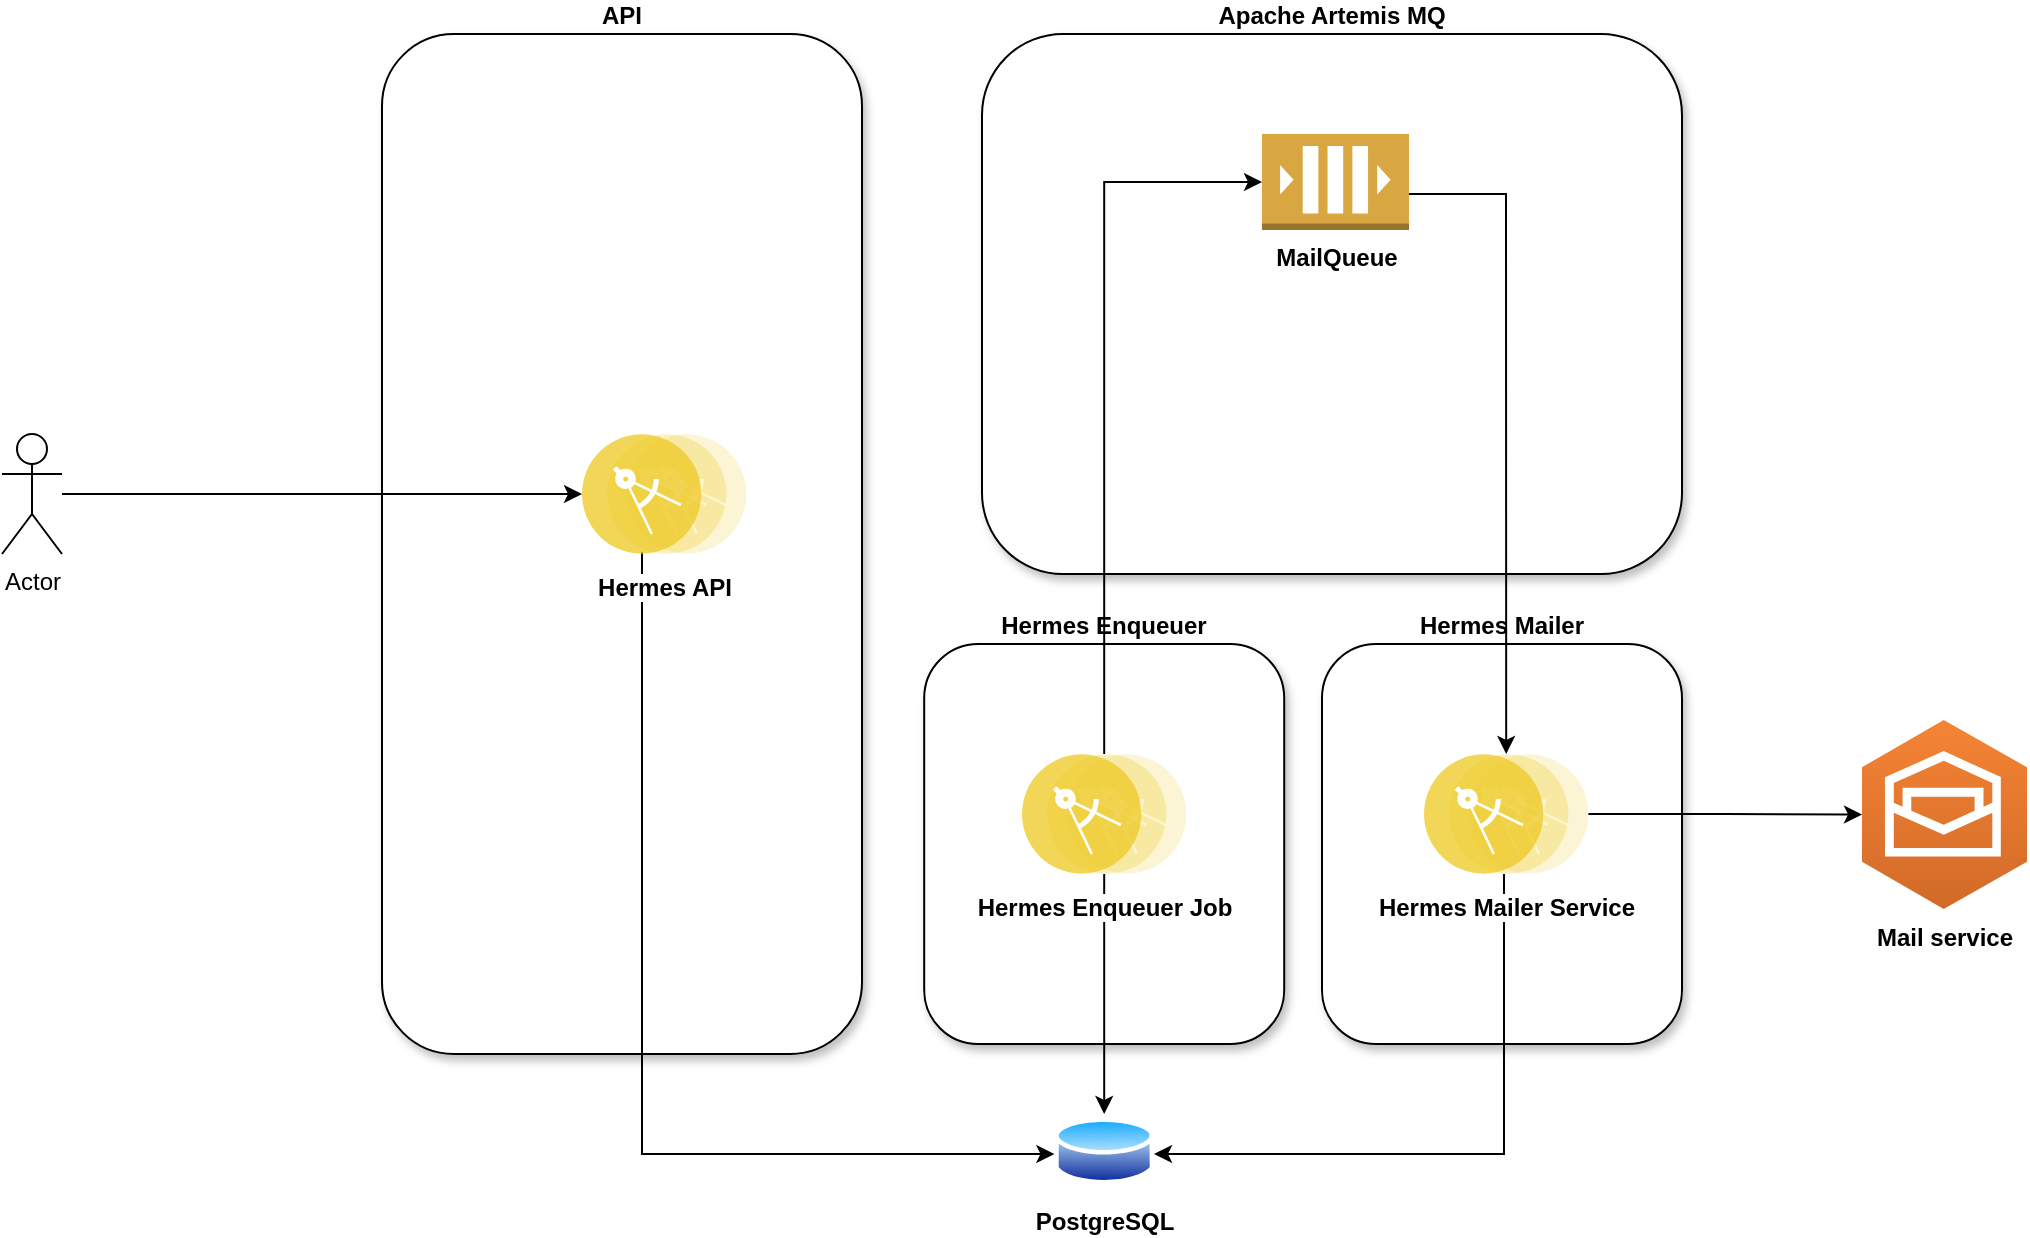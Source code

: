 <mxfile version="18.1.3" type="device" pages="2"><diagram id="Ht1M8jgEwFfnCIfOTk4-" name="Page-1"><mxGraphModel dx="2591" dy="1692" grid="1" gridSize="10" guides="1" tooltips="1" connect="1" arrows="1" fold="1" page="1" pageScale="1" pageWidth="1169" pageHeight="827" math="0" shadow="0"><root><mxCell id="0"/><mxCell id="1" parent="0"/><mxCell id="NfyuhtDtmMnSQMNFgFD0-1" value="Hermes Enqueuer" style="rounded=1;whiteSpace=wrap;html=1;shadow=1;labelPosition=center;verticalLabelPosition=top;align=center;verticalAlign=bottom;fontStyle=1" vertex="1" parent="1"><mxGeometry x="391.1" y="305" width="180" height="200" as="geometry"/></mxCell><mxCell id="kWKX5WMliC_zmNs3twCU-8" value="&lt;div style=&quot;&quot;&gt;&lt;span style=&quot;background-color: initial;&quot;&gt;Apache Artemis MQ&lt;/span&gt;&lt;/div&gt;" style="rounded=1;whiteSpace=wrap;html=1;shadow=1;align=center;labelPosition=center;verticalLabelPosition=top;verticalAlign=bottom;fontStyle=1" parent="1" vertex="1"><mxGeometry x="420" width="350" height="270" as="geometry"/></mxCell><mxCell id="kWKX5WMliC_zmNs3twCU-6" value="Hermes Mailer" style="rounded=1;whiteSpace=wrap;html=1;shadow=1;labelPosition=center;verticalLabelPosition=top;align=center;verticalAlign=bottom;fontStyle=1" parent="1" vertex="1"><mxGeometry x="590" y="305" width="180" height="200" as="geometry"/></mxCell><mxCell id="kWKX5WMliC_zmNs3twCU-5" value="&lt;div style=&quot;&quot;&gt;&lt;span style=&quot;background-color: initial;&quot;&gt;API&lt;/span&gt;&lt;/div&gt;" style="rounded=1;whiteSpace=wrap;html=1;shadow=1;align=center;labelPosition=center;verticalLabelPosition=top;verticalAlign=bottom;fontStyle=1" parent="1" vertex="1"><mxGeometry x="120" width="240" height="510" as="geometry"/></mxCell><mxCell id="qpinKt-ZaeHhmKvSUUUo-10" style="edgeStyle=orthogonalEdgeStyle;rounded=0;orthogonalLoop=1;jettySize=auto;html=1;fontColor=#000000;" parent="1" source="HD5AKJu58LIJw04d5AhY-4" target="qpinKt-ZaeHhmKvSUUUo-9" edge="1"><mxGeometry relative="1" as="geometry"><Array as="points"><mxPoint x="682" y="80"/></Array></mxGeometry></mxCell><mxCell id="HD5AKJu58LIJw04d5AhY-4" value="MailQueue" style="outlineConnect=0;dashed=0;verticalLabelPosition=bottom;verticalAlign=top;align=center;html=1;shape=mxgraph.aws3.queue;fillColor=#D9A741;gradientColor=none;fontStyle=1" parent="1" vertex="1"><mxGeometry x="560" y="50" width="73.5" height="48" as="geometry"/></mxCell><mxCell id="qpinKt-ZaeHhmKvSUUUo-1" value="PostgreSQL" style="aspect=fixed;perimeter=ellipsePerimeter;html=1;align=center;shadow=0;dashed=0;spacingTop=3;image;image=img/lib/active_directory/database.svg;fontStyle=1" parent="1" vertex="1"><mxGeometry x="456.1" y="540" width="50" height="37" as="geometry"/></mxCell><mxCell id="qpinKt-ZaeHhmKvSUUUo-7" style="edgeStyle=orthogonalEdgeStyle;rounded=0;orthogonalLoop=1;jettySize=auto;html=1;fontColor=#000000;" parent="1" source="qpinKt-ZaeHhmKvSUUUo-5" target="qpinKt-ZaeHhmKvSUUUo-1" edge="1"><mxGeometry relative="1" as="geometry"><Array as="points"><mxPoint x="250" y="560"/></Array></mxGeometry></mxCell><mxCell id="qpinKt-ZaeHhmKvSUUUo-5" value="Hermes API" style="aspect=fixed;perimeter=ellipsePerimeter;html=1;align=center;shadow=0;dashed=0;fontColor=#000000;labelBackgroundColor=#ffffff;fontSize=12;spacingTop=3;image;image=img/lib/ibm/applications/microservice.svg;fontStyle=1" parent="1" vertex="1"><mxGeometry x="220.0" y="200" width="82.2" height="60" as="geometry"/></mxCell><mxCell id="qpinKt-ZaeHhmKvSUUUo-13" style="edgeStyle=orthogonalEdgeStyle;rounded=0;orthogonalLoop=1;jettySize=auto;html=1;fontColor=#000000;" parent="1" source="qpinKt-ZaeHhmKvSUUUo-8" target="qpinKt-ZaeHhmKvSUUUo-1" edge="1"><mxGeometry relative="1" as="geometry"/></mxCell><mxCell id="kWKX5WMliC_zmNs3twCU-7" style="edgeStyle=orthogonalEdgeStyle;rounded=0;orthogonalLoop=1;jettySize=auto;html=1;entryX=0;entryY=0.5;entryDx=0;entryDy=0;entryPerimeter=0;" parent="1" source="qpinKt-ZaeHhmKvSUUUo-8" target="HD5AKJu58LIJw04d5AhY-4" edge="1"><mxGeometry relative="1" as="geometry"><Array as="points"><mxPoint x="481" y="74"/></Array></mxGeometry></mxCell><mxCell id="qpinKt-ZaeHhmKvSUUUo-8" value="Hermes Enqueuer Job&lt;br&gt;" style="aspect=fixed;perimeter=ellipsePerimeter;html=1;align=center;shadow=0;dashed=0;fontColor=#000000;labelBackgroundColor=#ffffff;fontSize=12;spacingTop=3;image;image=img/lib/ibm/applications/microservice.svg;fontStyle=1" parent="1" vertex="1"><mxGeometry x="440.0" y="360" width="82.2" height="60" as="geometry"/></mxCell><mxCell id="qpinKt-ZaeHhmKvSUUUo-14" style="edgeStyle=orthogonalEdgeStyle;rounded=0;orthogonalLoop=1;jettySize=auto;html=1;fontColor=#000000;" parent="1" source="qpinKt-ZaeHhmKvSUUUo-9" target="qpinKt-ZaeHhmKvSUUUo-1" edge="1"><mxGeometry relative="1" as="geometry"><Array as="points"><mxPoint x="681" y="560"/></Array></mxGeometry></mxCell><mxCell id="qpinKt-ZaeHhmKvSUUUo-16" style="edgeStyle=orthogonalEdgeStyle;rounded=0;orthogonalLoop=1;jettySize=auto;html=1;fontColor=#000000;" parent="1" source="qpinKt-ZaeHhmKvSUUUo-9" target="qpinKt-ZaeHhmKvSUUUo-15" edge="1"><mxGeometry relative="1" as="geometry"/></mxCell><mxCell id="qpinKt-ZaeHhmKvSUUUo-9" value="Hermes Mailer Service" style="aspect=fixed;perimeter=ellipsePerimeter;html=1;align=center;shadow=0;dashed=0;fontColor=#000000;labelBackgroundColor=#ffffff;fontSize=12;spacingTop=3;image;image=img/lib/ibm/applications/microservice.svg;fontStyle=1" parent="1" vertex="1"><mxGeometry x="641" y="360" width="82.2" height="60" as="geometry"/></mxCell><mxCell id="qpinKt-ZaeHhmKvSUUUo-15" value="Mail service" style="outlineConnect=0;dashed=0;verticalLabelPosition=bottom;verticalAlign=top;align=center;html=1;shape=mxgraph.aws3.workmail;fillColor=#D16A28;gradientColor=#F58435;gradientDirection=north;fontColor=#000000;fontStyle=1" parent="1" vertex="1"><mxGeometry x="860" y="343" width="82.5" height="94.5" as="geometry"/></mxCell><mxCell id="NfyuhtDtmMnSQMNFgFD0-3" style="edgeStyle=orthogonalEdgeStyle;rounded=0;orthogonalLoop=1;jettySize=auto;html=1;" edge="1" parent="1" source="NfyuhtDtmMnSQMNFgFD0-2" target="qpinKt-ZaeHhmKvSUUUo-5"><mxGeometry relative="1" as="geometry"/></mxCell><mxCell id="NfyuhtDtmMnSQMNFgFD0-2" value="Actor" style="shape=umlActor;verticalLabelPosition=bottom;verticalAlign=top;html=1;outlineConnect=0;" vertex="1" parent="1"><mxGeometry x="-70" y="200" width="30" height="60" as="geometry"/></mxCell></root></mxGraphModel></diagram><diagram id="5JAWP7e5XGuZokQvycJb" name="Página-2"><mxGraphModel dx="946" dy="680" grid="1" gridSize="10" guides="1" tooltips="1" connect="1" arrows="1" fold="1" page="1" pageScale="1" pageWidth="827" pageHeight="1169" math="0" shadow="0"><root><mxCell id="hLUxZ5sZm7D13vGMiriH-0"/><mxCell id="hLUxZ5sZm7D13vGMiriH-1" parent="hLUxZ5sZm7D13vGMiriH-0"/></root></mxGraphModel></diagram></mxfile>